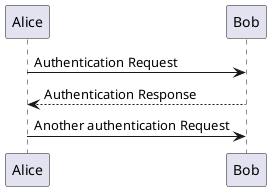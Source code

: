 @startuml
Alice -> Bob: Authentication Request
Bob --> Alice: Authentication Response

Alice -> Bob: Another authentication Request
@enduml